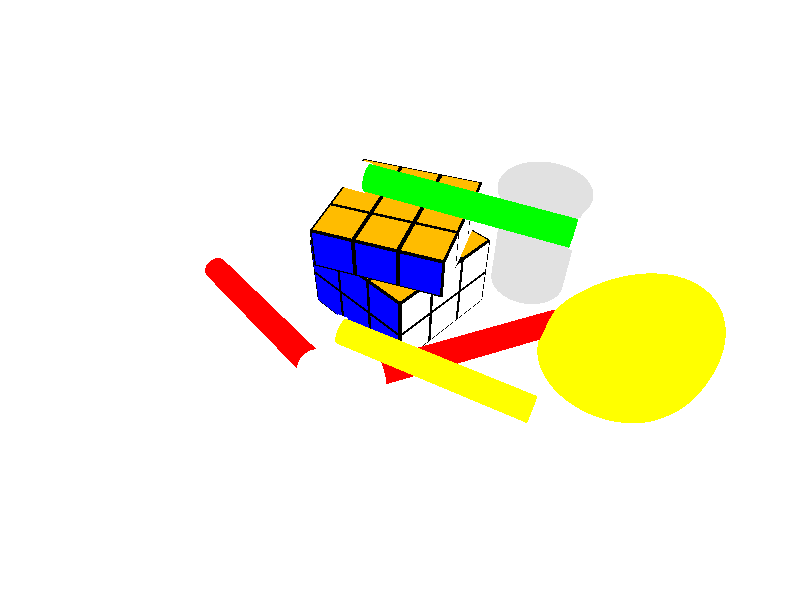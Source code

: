 #include "colors.inc"

background {
  color White
}

camera {
  location <0,11,-11>
  look_at  <0, 0, 0>
}

light_source {
  <9,15,-3>
  color White
}

//
//////////////////// PLANE ////////////////////
//

plane {
  y, 0
  pigment {
    color White
  }
  finish {
    reflection {
      .45
    }
    
    
  }
  
}

//
//////////////////// RUBIX-CUBE ////////////////////
//

#declare STICKER_DEPTH = 0.0125;
#declare STICKER_MARGIN = 0.05;

#declare RX_BOX_MAIN_WIDTH = 1;

#declare RX_BOX_MAIN_START_X = -1.5;
#declare RX_BOX_MAIN_START_Y = 0;
#declare RX_BOX_MAIN_START_Z = -1.5;


#declare RX_BOX_MAIN = box {
  <RX_BOX_MAIN_START_X,
   RX_BOX_MAIN_START_Y,
   RX_BOX_MAIN_START_Z>,
  <RX_BOX_MAIN_START_X+RX_BOX_MAIN_WIDTH,
   RX_BOX_MAIN_START_Y+RX_BOX_MAIN_WIDTH,
   RX_BOX_MAIN_START_Z+RX_BOX_MAIN_WIDTH>
  pigment { color Black }
  finish {
    	 phong .75
    	 phong_size 150
    	 }
}

#declare RX_BOX_FRONT = box {
  <RX_BOX_MAIN_START_X + STICKER_MARGIN,
   RX_BOX_MAIN_START_Y + STICKER_MARGIN,
   RX_BOX_MAIN_START_Z>,
  <RX_BOX_MAIN_START_X + RX_BOX_MAIN_WIDTH - STICKER_MARGIN,
   RX_BOX_MAIN_START_Y + RX_BOX_MAIN_WIDTH - STICKER_MARGIN,
   RX_BOX_MAIN_START_Z - STICKER_DEPTH>
  pigment { color Blue }
  finish {
    	 reflection {
            	    .15
    		    }
  }
}

#declare RX_BOX_TOP = box {
  <RX_BOX_MAIN_START_X + STICKER_MARGIN,
   RX_BOX_MAIN_START_Y + RX_BOX_MAIN_WIDTH,
   RX_BOX_MAIN_START_Z + STICKER_MARGIN>
  <RX_BOX_MAIN_START_X + RX_BOX_MAIN_WIDTH - STICKER_MARGIN,
   RX_BOX_MAIN_START_Y + RX_BOX_MAIN_WIDTH + STICKER_DEPTH,
   RX_BOX_MAIN_START_Z + RX_BOX_MAIN_WIDTH - STICKER_MARGIN>
  pigment { color Orange }
}
										 
                                                                          	  
#declare RX_BOX_RIGHT = box {
  <RX_BOX_MAIN_START_X + RX_BOX_MAIN_WIDTH,
   RX_BOX_MAIN_START_Y + STICKER_MARGIN,
   RX_BOX_MAIN_START_Z + STICKER_MARGIN>
  <RX_BOX_MAIN_START_X + RX_BOX_MAIN_WIDTH + STICKER_DEPTH,
   RX_BOX_MAIN_START_Y + RX_BOX_MAIN_WIDTH - STICKER_MARGIN,
   RX_BOX_MAIN_START_Z + RX_BOX_MAIN_WIDTH - STICKER_MARGIN>
  pigment { color White }
}

#declare RX_BOX = union {
    	 object { RX_BOX_MAIN }
    	 object { RX_BOX_TOP }
    	 object { RX_BOX_FRONT }
    	 object { RX_BOX_RIGHT }

}

#declare RX_ROW = union {
   object { RX_BOX }
   object { RX_BOX
   translate RX_BOX_MAIN_WIDTH*x
   }
  object { RX_BOX
  translate RX_BOX_MAIN_WIDTH*x*2
   }
}

#declare RX_FLOOR = union {
  object { RX_ROW }
  object { RX_ROW
  translate RX_BOX_MAIN_WIDTH*z
  }
  object { RX_ROW
  translate RX_BOX_MAIN_WIDTH*z*2
  }
}

#declare RX_CUBE = union {
  object { RX_FLOOR
  }
  object { RX_FLOOR
    translate RX_BOX_MAIN_WIDTH*y
  }
  object { RX_FLOOR
    translate RX_BOX_MAIN_WIDTH*y*2
    rotate y*-25
  }
}


//object { RX_CUBE rotate y*45}

//
//////////////////// PENS ////////////////////
//

#declare PEN_RADIUS_BOT = 0.33;
#declare PEN_RADIUS_MID = 0.30;
#declare PEN_RADIUS_TOP = PEN_RADIUS_BOT;
#declare PEN_X_START = 0;
#declare PEN_L_BOT = 0.2;
#declare PEN_L_MID = 4.5;
#declare PEN_L_TOP = 3;
#declare PEN_L = PEN_L_BOT + PEN_L_MID + PEN_L_TOP;
#declare PEN_Y = 0;
#declare PEN_Z = 0;

#macro Make_Pen(Color, PEN_Y_START, PEN_Y_END)
  #local PEN_Y_DIFF = abs(PEN_Y_END - PEN_Y_START);
  #if (PEN_Y_START > PEN_Y_END)
    #local PEN_Y_MOD = -1;
  #else
    #local PEN_Y_MOD = 1;
  #end
  
  #debug concat("PEN_Y_DIFF:",str(PEN_Y_DIFF, 5, 5), "\n")
  #if (PEN_Y_DIFF = 0)
    #local PEN_X = PEN_L;
    #debug concat("PEN_X:",str(PEN_X, 5, 5), "\n")
  #else
    #local PEN_X = sqrt(pow(PEN_L,2)-pow(PEN_Y_DIFF,2));
    #debug concat("PEN_X:",str(PEN_X, 5, 5), "\n")

  #end
  
  #local COS_BETA = PEN_X / PEN_L;
  
  #local PEN_X_BOT = PEN_L_BOT * COS_BETA;
  #debug concat("PEN_X_BOT:",str(PEN_X_BOT, 5, 5), "\n")
  #local PEN_X_MID = ((PEN_L_BOT+PEN_L_MID) * COS_BETA)-PEN_X_BOT;
  #debug concat("PEN_X_MID:",str(PEN_X_MID, 5, 5), "\n")
  #local PEN_X_TOP = ((PEN_L_BOT+PEN_L_MID+PEN_L_TOP) * COS_BETA)-PEN_X_BOT-PEN_X_MID;
  #debug concat("PEN_X_TOP:",str(PEN_X_TOP, 5, 5), "\n")
  
  #local PEN_Y_BOT = sqrt(pow(PEN_L_BOT,2)-pow(PEN_X_BOT,2));
  #debug concat("PEN_Y_BOT:",str(PEN_Y_BOT, 5, 5), "\n")
  
  #local PEN_Y_MID = sqrt(
    pow(PEN_L_BOT+PEN_L_MID,2)
    -pow(PEN_X_BOT+PEN_X_MID,2))
  -PEN_Y_BOT;
  #debug concat("PEN_Y_MID:",str(PEN_Y_MID, 5, 5), "\n")
  #local PEN_Y_TOP = sqrt(
    pow(PEN_L_BOT+PEN_L_MID+PEN_L_TOP,2)
    -pow(PEN_X_BOT+PEN_X_MID+PEN_X_TOP,2))
  -PEN_Y_BOT-PEN_Y_MID;
  #debug concat("PEN_Y_TOP:",str(PEN_Y_TOP, 5, 5), "\n")

  union {
    cylinder {
      <PEN_X_START, PEN_Y_START, PEN_Z>,
      <PEN_X_START + PEN_X_BOT, PEN_Y_START + (PEN_Y_BOT * PEN_Y_MOD), PEN_Z>
      PEN_RADIUS_BOT            
      pigment {
	color White 
     }
    }
    cylinder {
      <PEN_X_START + PEN_X_BOT, PEN_Y_START + (PEN_Y_BOT * PEN_Y_MOD), PEN_Z>
      <PEN_X_START + PEN_X_BOT + PEN_X_MID, PEN_Y_START + ((PEN_Y_BOT + PEN_Y_MID)*PEN_Y_MOD), PEN_Z>
      PEN_RADIUS_MID
      pigment {
	color Color
      }
    }
    cylinder {
      <PEN_X_START + PEN_X_BOT + PEN_X_MID, PEN_Y_START + ((PEN_Y_BOT + PEN_Y_MID)*PEN_Y_MOD), PEN_Z>
      <PEN_X_START + PEN_X_BOT + PEN_X_MID + PEN_X_TOP, PEN_Y_START + ((PEN_Y_BOT + PEN_Y_MID + PEN_Y_TOP)*PEN_Y_MOD), PEN_Z>
      PEN_RADIUS_TOP
      pigment {
	color White
      }
    }
  }
#end

//
//////////////////// EGG ////////////////////
//

#declare EGG_TEX = texture {
  pigment{color Yellow}
}

#declare EGG_RADIUS = 2.5;
#declare EGG_UPPER_HALF_Y_SCALE = 1.5;

#declare EGG_UPPERPART =
  intersection{
    sphere{<0,0,0>,EGG_RADIUS scale <1,EGG_UPPER_HALF_Y_SCALE,1>}
    box{<-EGG_RADIUS,0,-EGG_RADIUS>,<EGG_RADIUS,EGG_UPPER_HALF_Y_SCALE*EGG_RADIUS,EGG_RADIUS>}
  }

#declare EGG_LOWERPART =
  intersection{
    sphere{<0,0,0>,EGG_RADIUS}
    box{<-EGG_RADIUS,-EGG_RADIUS,-EGG_RADIUS>,<EGG_RADIUS,0,EGG_RADIUS>}
  }

#declare EGG =
  union{ object{EGG_UPPERPART }
    object{EGG_LOWERPART}
    texture{EGG_TEX}
  }


//
//////////////////// PHOTOBOX ////////////////////
//

#declare PB_TEX = texture {
  pigment { color Grey }
}

#declare PB_BOT = cylinder {
  <1,0,0>,
  <1,1.5,0>,
  0.5
  texture {
    PB_TEX
  }
}

#declare PB_TOP_INNER = cylinder {
  <1,1.5,0>,
  <1,1.6,0>,
  0.35
  texture {
    PB_TEX
  }
}

#declare PB_TOP_OUTER = torus {
  0.5, 0.08          // major and minor radius
//  rotate -90*x      // so we can see it from the top
  texture {
    PB_TEX
  }
  translate <1,1.5,0>
}

#declare PB = union {
  object {
    PB_BOT
  }
  object {
    PB_TOP_INNER
  }
  object {
    PB_TOP_OUTER
  }
}

//
//////////////////// OBJECTS ////////////////////
//

//rubix cube
object { RX_CUBE rotate y*45}

//pens
object {
  Make_Pen(Yellow, PEN_RADIUS_MID*2*1.5, PEN_RADIUS_TOP)
  rotate y*25
  translate <-1.5,0,-1.8>
}  
object {
  Make_Pen(Red, PEN_RADIUS_BOT, PEN_RADIUS_TOP)
  rotate y*160
  translate <4,0,-1>
}
object {
  Make_Pen(Red, PEN_RADIUS_BOT, PEN_RADIUS_TOP*2*1.3)
  rotate y*50
  translate <-5,0,1>
}

object {
  Make_Pen(Green, PEN_RADIUS_BOT, PEN_RADIUS_TOP*2*1.3)
  rotate y*-160
  translate <3.7,3,-1.5>
}

//egg
object {
  EGG
  rotate <120,70,60>
  scale 0.7
  translate <5,0,-2>
}

//photobox
object {
  PB
  scale 1.9
  translate <1.5,0,0.8>
}
